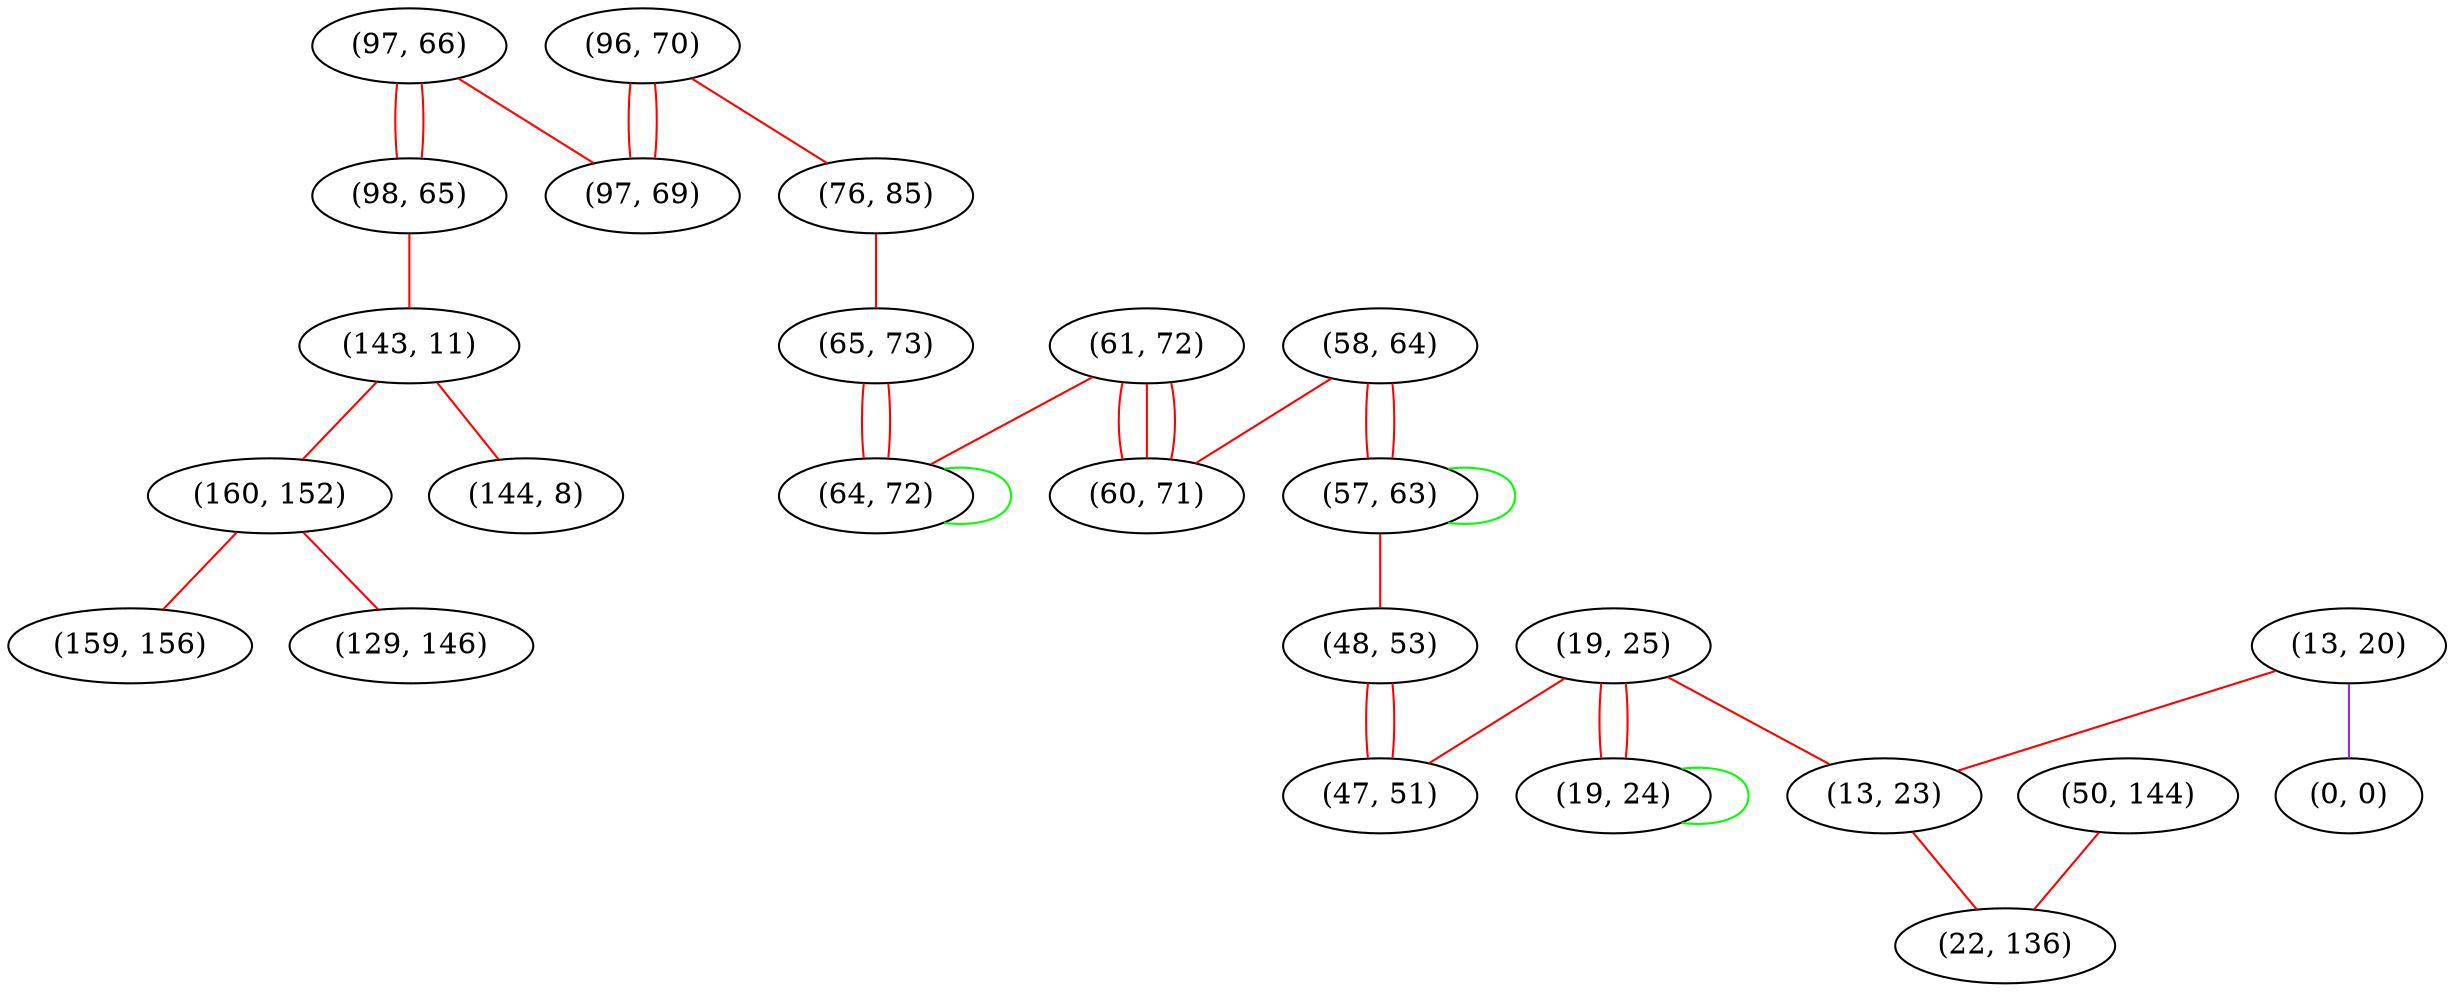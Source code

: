 graph "" {
"(97, 66)";
"(61, 72)";
"(96, 70)";
"(58, 64)";
"(98, 65)";
"(143, 11)";
"(19, 25)";
"(13, 20)";
"(76, 85)";
"(0, 0)";
"(57, 63)";
"(160, 152)";
"(19, 24)";
"(97, 69)";
"(48, 53)";
"(65, 73)";
"(47, 51)";
"(64, 72)";
"(60, 71)";
"(159, 156)";
"(13, 23)";
"(50, 144)";
"(144, 8)";
"(129, 146)";
"(22, 136)";
"(97, 66)" -- "(97, 69)"  [color=red, key=0, weight=1];
"(97, 66)" -- "(98, 65)"  [color=red, key=0, weight=1];
"(97, 66)" -- "(98, 65)"  [color=red, key=1, weight=1];
"(61, 72)" -- "(60, 71)"  [color=red, key=0, weight=1];
"(61, 72)" -- "(60, 71)"  [color=red, key=1, weight=1];
"(61, 72)" -- "(60, 71)"  [color=red, key=2, weight=1];
"(61, 72)" -- "(64, 72)"  [color=red, key=0, weight=1];
"(96, 70)" -- "(76, 85)"  [color=red, key=0, weight=1];
"(96, 70)" -- "(97, 69)"  [color=red, key=0, weight=1];
"(96, 70)" -- "(97, 69)"  [color=red, key=1, weight=1];
"(58, 64)" -- "(60, 71)"  [color=red, key=0, weight=1];
"(58, 64)" -- "(57, 63)"  [color=red, key=0, weight=1];
"(58, 64)" -- "(57, 63)"  [color=red, key=1, weight=1];
"(98, 65)" -- "(143, 11)"  [color=red, key=0, weight=1];
"(143, 11)" -- "(160, 152)"  [color=red, key=0, weight=1];
"(143, 11)" -- "(144, 8)"  [color=red, key=0, weight=1];
"(19, 25)" -- "(19, 24)"  [color=red, key=0, weight=1];
"(19, 25)" -- "(19, 24)"  [color=red, key=1, weight=1];
"(19, 25)" -- "(47, 51)"  [color=red, key=0, weight=1];
"(19, 25)" -- "(13, 23)"  [color=red, key=0, weight=1];
"(13, 20)" -- "(13, 23)"  [color=red, key=0, weight=1];
"(13, 20)" -- "(0, 0)"  [color=purple, key=0, weight=4];
"(76, 85)" -- "(65, 73)"  [color=red, key=0, weight=1];
"(57, 63)" -- "(48, 53)"  [color=red, key=0, weight=1];
"(57, 63)" -- "(57, 63)"  [color=green, key=0, weight=2];
"(160, 152)" -- "(129, 146)"  [color=red, key=0, weight=1];
"(160, 152)" -- "(159, 156)"  [color=red, key=0, weight=1];
"(19, 24)" -- "(19, 24)"  [color=green, key=0, weight=2];
"(48, 53)" -- "(47, 51)"  [color=red, key=0, weight=1];
"(48, 53)" -- "(47, 51)"  [color=red, key=1, weight=1];
"(65, 73)" -- "(64, 72)"  [color=red, key=0, weight=1];
"(65, 73)" -- "(64, 72)"  [color=red, key=1, weight=1];
"(64, 72)" -- "(64, 72)"  [color=green, key=0, weight=2];
"(13, 23)" -- "(22, 136)"  [color=red, key=0, weight=1];
"(50, 144)" -- "(22, 136)"  [color=red, key=0, weight=1];
}
